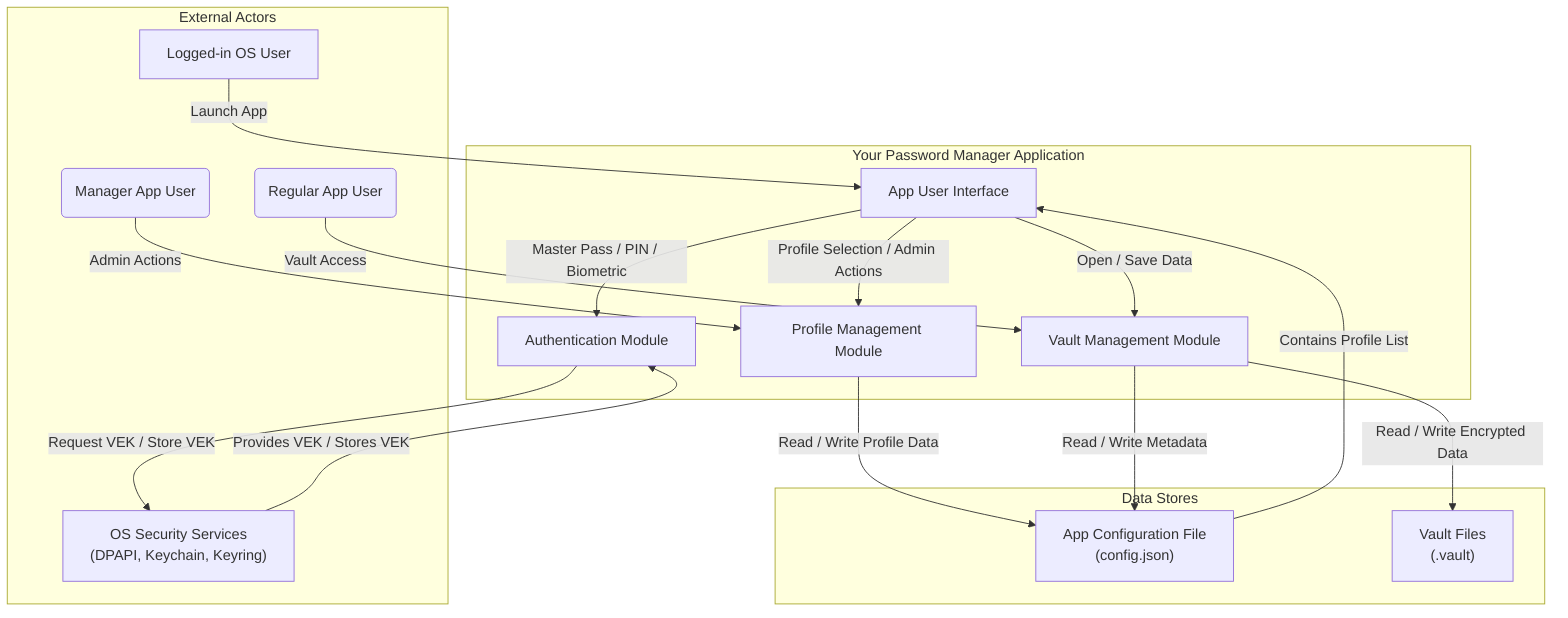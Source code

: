 graph TD
    subgraph External Actors
        OS_USER_LOGIN[Logged-in OS User]
        MANAGER_APP_USER(Manager App User)
        REGULAR_APP_USER(Regular App User)
        OS_SECURITY["OS Security Services \n (DPAPI, Keychain, Keyring)"]
    end

    subgraph Your Password Manager Application
        APP_UI[App User Interface]
        AUTH_MODULE[Authentication Module]
        PROFILE_MGR[Profile Management Module]
        VAULT_MGR[Vault Management Module]
    end

    subgraph Data Stores
        APP_CONFIG_FILE["App Configuration File \n (config.json)"]
        VAULT_FILES["Vault Files \n (.vault)"]
    end

    OS_USER_LOGIN -- Launch App --> APP_UI
    APP_UI -- Master Pass / PIN / Biometric --> AUTH_MODULE
    AUTH_MODULE -- Request VEK / Store VEK --> OS_SECURITY
    OS_SECURITY -- Provides VEK / Stores VEK --> AUTH_MODULE

    APP_UI -- Profile Selection / Admin Actions --> PROFILE_MGR
    PROFILE_MGR -- Read / Write Profile Data --> APP_CONFIG_FILE
    APP_CONFIG_FILE -- Contains Profile List --> APP_UI

    APP_UI -- Open / Save Data --> VAULT_MGR
    VAULT_MGR -- Read / Write Encrypted Data --> VAULT_FILES
    VAULT_MGR -- Read / Write Metadata --> APP_CONFIG_FILE

    MANAGER_APP_USER -- Admin Actions --> PROFILE_MGR
    REGULAR_APP_USER -- Vault Access --> VAULT_MGR